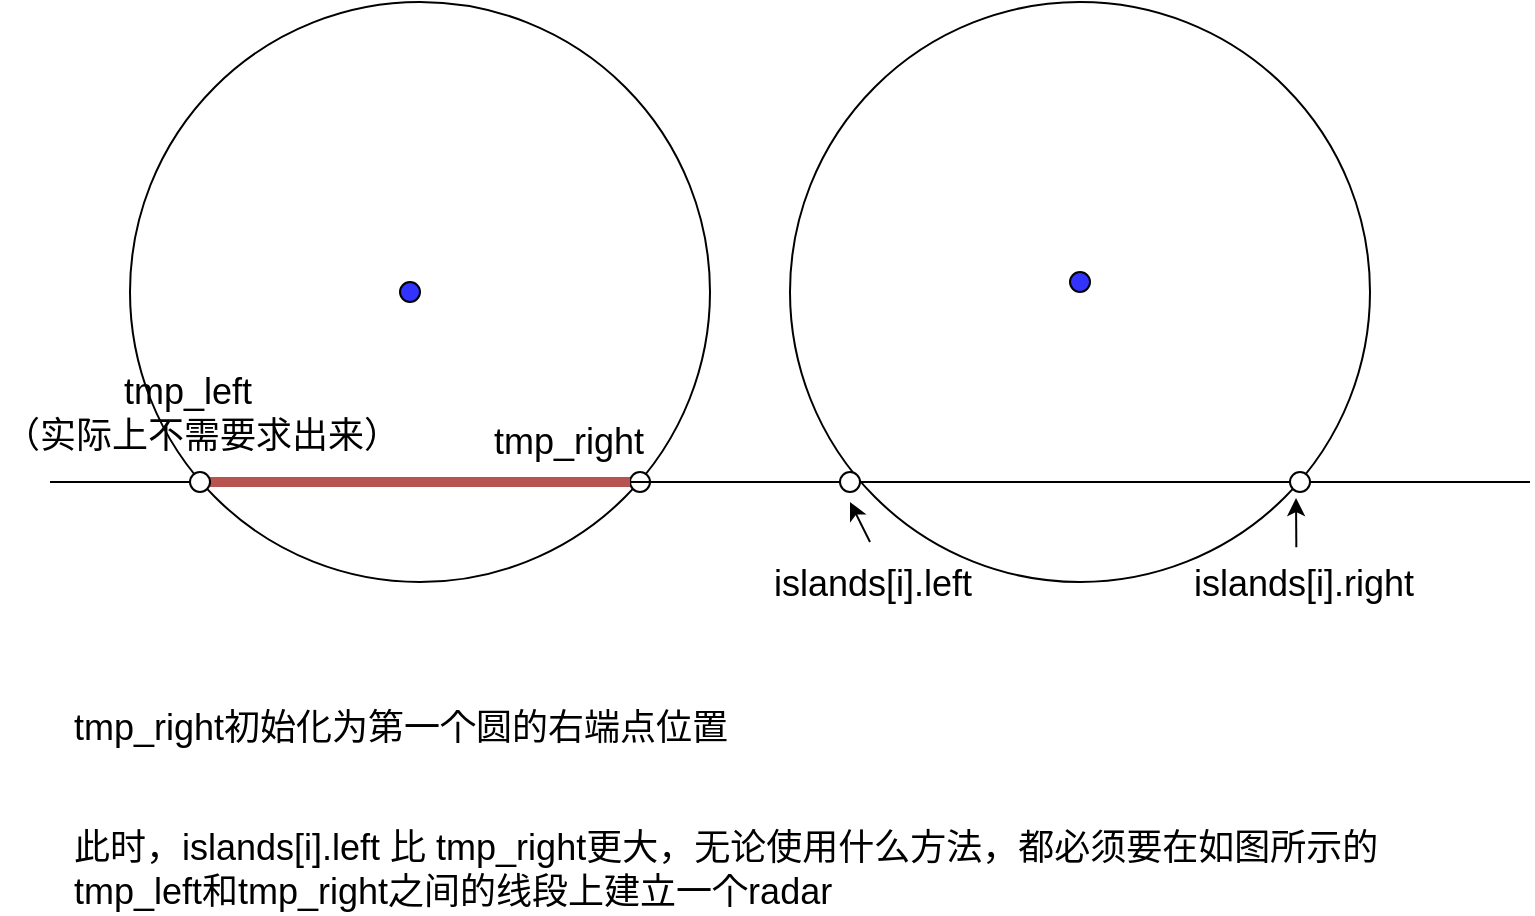 <mxfile version="11.2.5" type="device" pages="4"><diagram id="Bh51wZNrbVjfslKk8sNz" name="situation1"><mxGraphModel dx="1874" dy="572" grid="1" gridSize="10" guides="1" tooltips="1" connect="1" arrows="1" fold="1" page="1" pageScale="1" pageWidth="850" pageHeight="1100" math="0" shadow="0"><root><mxCell id="0"/><mxCell id="1" parent="0"/><mxCell id="l6XM27SVy_2IynQVIL5G-2" value="" style="endArrow=none;html=1;" edge="1" parent="1" source="l6XM27SVy_2IynQVIL5G-11"><mxGeometry width="50" height="50" relative="1" as="geometry"><mxPoint x="20" y="280" as="sourcePoint"/><mxPoint x="760" y="280" as="targetPoint"/></mxGeometry></mxCell><mxCell id="l6XM27SVy_2IynQVIL5G-5" value="" style="ellipse;whiteSpace=wrap;html=1;aspect=fixed;fillColor=none;" vertex="1" parent="1"><mxGeometry x="60" y="40" width="290" height="290" as="geometry"/></mxCell><mxCell id="l6XM27SVy_2IynQVIL5G-7" value="" style="ellipse;whiteSpace=wrap;html=1;aspect=fixed;fillColor=none;" vertex="1" parent="1"><mxGeometry x="390" y="40" width="290" height="290" as="geometry"/></mxCell><mxCell id="l6XM27SVy_2IynQVIL5G-10" value="" style="ellipse;whiteSpace=wrap;html=1;aspect=fixed;fillColor=#ffffff;" vertex="1" parent="1"><mxGeometry x="310" y="275" width="10" height="10" as="geometry"/></mxCell><mxCell id="l6XM27SVy_2IynQVIL5G-11" value="" style="ellipse;whiteSpace=wrap;html=1;aspect=fixed;fillColor=#ffffff;" vertex="1" parent="1"><mxGeometry x="415" y="275" width="10" height="10" as="geometry"/></mxCell><mxCell id="l6XM27SVy_2IynQVIL5G-12" value="" style="endArrow=none;html=1;" edge="1" parent="1" source="McYa25_HW2j7bNDF3guT-5" target="l6XM27SVy_2IynQVIL5G-11"><mxGeometry width="50" height="50" relative="1" as="geometry"><mxPoint x="20" y="280" as="sourcePoint"/><mxPoint x="840" y="280" as="targetPoint"/></mxGeometry></mxCell><mxCell id="l6XM27SVy_2IynQVIL5G-13" value="" style="ellipse;whiteSpace=wrap;html=1;aspect=fixed;fillColor=#ffffff;" vertex="1" parent="1"><mxGeometry x="640" y="275" width="10" height="10" as="geometry"/></mxCell><mxCell id="l6XM27SVy_2IynQVIL5G-15" value="&lt;font style=&quot;font-size: 18px&quot;&gt;tmp_right初始化为第一个圆的右端点位置&lt;/font&gt;" style="text;html=1;resizable=0;points=[];autosize=1;align=left;verticalAlign=top;spacingTop=-4;" vertex="1" parent="1"><mxGeometry x="30" y="390" width="340" height="20" as="geometry"/></mxCell><mxCell id="l6XM27SVy_2IynQVIL5G-17" value="" style="ellipse;whiteSpace=wrap;html=1;aspect=fixed;fillColor=#3333FF;" vertex="1" parent="1"><mxGeometry x="195" y="180" width="10" height="10" as="geometry"/></mxCell><mxCell id="l6XM27SVy_2IynQVIL5G-18" value="" style="ellipse;whiteSpace=wrap;html=1;aspect=fixed;fillColor=#3333FF;" vertex="1" parent="1"><mxGeometry x="530" y="175" width="10" height="10" as="geometry"/></mxCell><mxCell id="l6XM27SVy_2IynQVIL5G-19" value="&lt;span style=&quot;font-size: 18px&quot;&gt;tmp_right&lt;/span&gt;" style="text;html=1;resizable=0;points=[];autosize=1;align=left;verticalAlign=top;spacingTop=-4;" vertex="1" parent="1"><mxGeometry x="240" y="247" width="90" height="20" as="geometry"/></mxCell><mxCell id="l6XM27SVy_2IynQVIL5G-20" value="&lt;span style=&quot;font-size: 18px&quot;&gt;islands[i].left&lt;/span&gt;" style="text;html=1;resizable=0;points=[];autosize=1;align=left;verticalAlign=top;spacingTop=-4;" vertex="1" parent="1"><mxGeometry x="380" y="317.5" width="110" height="20" as="geometry"/></mxCell><mxCell id="l6XM27SVy_2IynQVIL5G-21" value="&lt;span style=&quot;font-size: 18px&quot;&gt;islands[i].right&lt;/span&gt;" style="text;html=1;resizable=0;points=[];autosize=1;align=left;verticalAlign=top;spacingTop=-4;" vertex="1" parent="1"><mxGeometry x="590" y="317.5" width="130" height="20" as="geometry"/></mxCell><mxCell id="l6XM27SVy_2IynQVIL5G-22" value="" style="endArrow=classic;html=1;" edge="1" parent="1"><mxGeometry width="50" height="50" relative="1" as="geometry"><mxPoint x="430" y="310" as="sourcePoint"/><mxPoint x="420" y="290" as="targetPoint"/></mxGeometry></mxCell><mxCell id="l6XM27SVy_2IynQVIL5G-23" value="" style="endArrow=classic;html=1;exitX=0.409;exitY=-0.245;exitDx=0;exitDy=0;exitPerimeter=0;" edge="1" parent="1" source="l6XM27SVy_2IynQVIL5G-21"><mxGeometry width="50" height="50" relative="1" as="geometry"><mxPoint x="440" y="320" as="sourcePoint"/><mxPoint x="643" y="288" as="targetPoint"/></mxGeometry></mxCell><mxCell id="McYa25_HW2j7bNDF3guT-2" value="&lt;font style=&quot;font-size: 18px&quot;&gt;此时，islands[i].left 比 tmp_right更大，无论使用什么方法，都必须要在如图所示的&lt;br&gt;tmp_left和tmp_right之间的线段上建立一个radar&lt;br&gt;&lt;/font&gt;" style="text;html=1;resizable=0;points=[];autosize=1;align=left;verticalAlign=top;spacingTop=-4;" vertex="1" parent="1"><mxGeometry x="30" y="450" width="670" height="30" as="geometry"/></mxCell><mxCell id="McYa25_HW2j7bNDF3guT-3" value="" style="endArrow=none;html=1;strokeColor=#b85450;strokeWidth=5;fillColor=#f8cecc;" edge="1" parent="1"><mxGeometry width="50" height="50" relative="1" as="geometry"><mxPoint x="100" y="280" as="sourcePoint"/><mxPoint x="310" y="280" as="targetPoint"/></mxGeometry></mxCell><mxCell id="McYa25_HW2j7bNDF3guT-4" value="&lt;span style=&quot;font-size: 18px&quot;&gt;&amp;nbsp; &amp;nbsp; &amp;nbsp; &amp;nbsp; &amp;nbsp; &amp;nbsp; tmp_left&lt;br&gt;（实际上不需要求出来）&lt;/span&gt;" style="text;html=1;resizable=0;points=[];autosize=1;align=left;verticalAlign=top;spacingTop=-4;" vertex="1" parent="1"><mxGeometry x="-5" y="222" width="210" height="30" as="geometry"/></mxCell><mxCell id="McYa25_HW2j7bNDF3guT-5" value="" style="ellipse;whiteSpace=wrap;html=1;aspect=fixed;fillColor=#ffffff;" vertex="1" parent="1"><mxGeometry x="90" y="275" width="10" height="10" as="geometry"/></mxCell><mxCell id="McYa25_HW2j7bNDF3guT-6" value="" style="endArrow=none;html=1;" edge="1" parent="1" target="McYa25_HW2j7bNDF3guT-5"><mxGeometry width="50" height="50" relative="1" as="geometry"><mxPoint x="20" y="280" as="sourcePoint"/><mxPoint x="415" y="280" as="targetPoint"/></mxGeometry></mxCell></root></mxGraphModel></diagram><diagram id="FvRH6GIrSwoJxI5aM0E4" name="situation2"><mxGraphModel dx="1874" dy="572" grid="1" gridSize="10" guides="1" tooltips="1" connect="1" arrows="1" fold="1" page="1" pageScale="1" pageWidth="850" pageHeight="1100" math="0" shadow="0"><root><mxCell id="fRN444eOPJzCHGAu8ZKv-0"/><mxCell id="fRN444eOPJzCHGAu8ZKv-1" parent="fRN444eOPJzCHGAu8ZKv-0"/><mxCell id="zDXR4w4wRocEuBivZmt9-1" value="" style="ellipse;whiteSpace=wrap;html=1;aspect=fixed;fillColor=none;" vertex="1" parent="fRN444eOPJzCHGAu8ZKv-1"><mxGeometry x="60" y="40" width="290" height="290" as="geometry"/></mxCell><mxCell id="zDXR4w4wRocEuBivZmt9-2" value="" style="ellipse;whiteSpace=wrap;html=1;aspect=fixed;fillColor=none;" vertex="1" parent="fRN444eOPJzCHGAu8ZKv-1"><mxGeometry x="175" y="45" width="290" height="290" as="geometry"/></mxCell><mxCell id="zDXR4w4wRocEuBivZmt9-9" value="" style="ellipse;whiteSpace=wrap;html=1;aspect=fixed;fillColor=#3333FF;" vertex="1" parent="fRN444eOPJzCHGAu8ZKv-1"><mxGeometry x="195" y="180" width="10" height="10" as="geometry"/></mxCell><mxCell id="zDXR4w4wRocEuBivZmt9-10" value="" style="ellipse;whiteSpace=wrap;html=1;aspect=fixed;fillColor=#3333FF;" vertex="1" parent="fRN444eOPJzCHGAu8ZKv-1"><mxGeometry x="320" y="180" width="10" height="10" as="geometry"/></mxCell><mxCell id="zDXR4w4wRocEuBivZmt9-11" value="&lt;span style=&quot;font-size: 18px&quot;&gt;tmp_right&lt;/span&gt;" style="text;html=1;resizable=0;points=[];autosize=1;align=left;verticalAlign=top;spacingTop=-4;" vertex="1" parent="fRN444eOPJzCHGAu8ZKv-1"><mxGeometry x="265" y="247" width="90" height="20" as="geometry"/></mxCell><mxCell id="zDXR4w4wRocEuBivZmt9-12" value="&lt;span style=&quot;font-size: 18px&quot;&gt;islands[i].left&lt;/span&gt;" style="text;html=1;resizable=0;points=[];autosize=1;align=left;verticalAlign=top;spacingTop=-4;" vertex="1" parent="fRN444eOPJzCHGAu8ZKv-1"><mxGeometry x="175" y="322.5" width="110" height="20" as="geometry"/></mxCell><mxCell id="zDXR4w4wRocEuBivZmt9-13" value="&lt;span style=&quot;font-size: 18px&quot;&gt;islands[i].right&lt;/span&gt;" style="text;html=1;resizable=0;points=[];autosize=1;align=left;verticalAlign=top;spacingTop=-4;" vertex="1" parent="fRN444eOPJzCHGAu8ZKv-1"><mxGeometry x="380" y="322.5" width="130" height="20" as="geometry"/></mxCell><mxCell id="zDXR4w4wRocEuBivZmt9-14" value="" style="endArrow=classic;html=1;" edge="1" parent="fRN444eOPJzCHGAu8ZKv-1"><mxGeometry width="50" height="50" relative="1" as="geometry"><mxPoint x="225" y="315" as="sourcePoint"/><mxPoint x="215" y="295" as="targetPoint"/></mxGeometry></mxCell><mxCell id="zDXR4w4wRocEuBivZmt9-15" value="" style="endArrow=classic;html=1;exitX=0.409;exitY=-0.245;exitDx=0;exitDy=0;exitPerimeter=0;" edge="1" parent="fRN444eOPJzCHGAu8ZKv-1" source="zDXR4w4wRocEuBivZmt9-13"><mxGeometry width="50" height="50" relative="1" as="geometry"><mxPoint x="230" y="325" as="sourcePoint"/><mxPoint x="433" y="293" as="targetPoint"/></mxGeometry></mxCell><mxCell id="zDXR4w4wRocEuBivZmt9-20" value="" style="endArrow=none;html=1;strokeWidth=1;" edge="1" parent="fRN444eOPJzCHGAu8ZKv-1" source="zDXR4w4wRocEuBivZmt9-7"><mxGeometry width="50" height="50" relative="1" as="geometry"><mxPoint y="279" as="sourcePoint"/><mxPoint x="550" y="279" as="targetPoint"/></mxGeometry></mxCell><mxCell id="zDXR4w4wRocEuBivZmt9-7" value="" style="ellipse;whiteSpace=wrap;html=1;aspect=fixed;fillColor=#ffffff;" vertex="1" parent="fRN444eOPJzCHGAu8ZKv-1"><mxGeometry x="430" y="275" width="10" height="10" as="geometry"/></mxCell><mxCell id="zDXR4w4wRocEuBivZmt9-21" value="" style="endArrow=none;html=1;strokeWidth=1;" edge="1" parent="fRN444eOPJzCHGAu8ZKv-1" source="zDXR4w4wRocEuBivZmt9-4" target="zDXR4w4wRocEuBivZmt9-7"><mxGeometry width="50" height="50" relative="1" as="geometry"><mxPoint y="279" as="sourcePoint"/><mxPoint x="780" y="279" as="targetPoint"/></mxGeometry></mxCell><mxCell id="zDXR4w4wRocEuBivZmt9-4" value="" style="ellipse;whiteSpace=wrap;html=1;aspect=fixed;fillColor=#ffffff;" vertex="1" parent="fRN444eOPJzCHGAu8ZKv-1"><mxGeometry x="310" y="275" width="10" height="10" as="geometry"/></mxCell><mxCell id="zDXR4w4wRocEuBivZmt9-22" value="" style="endArrow=none;html=1;strokeWidth=1;exitX=0;exitY=0.5;exitDx=0;exitDy=0;" edge="1" parent="fRN444eOPJzCHGAu8ZKv-1" source="zDXR4w4wRocEuBivZmt9-5" target="zDXR4w4wRocEuBivZmt9-4"><mxGeometry width="50" height="50" relative="1" as="geometry"><mxPoint y="279" as="sourcePoint"/><mxPoint x="430.0" y="279.989" as="targetPoint"/></mxGeometry></mxCell><mxCell id="zDXR4w4wRocEuBivZmt9-5" value="" style="ellipse;whiteSpace=wrap;html=1;aspect=fixed;fillColor=#ffffff;" vertex="1" parent="fRN444eOPJzCHGAu8ZKv-1"><mxGeometry x="205" y="275" width="10" height="10" as="geometry"/></mxCell><mxCell id="zDXR4w4wRocEuBivZmt9-24" value="" style="endArrow=none;html=1;strokeWidth=1;" edge="1" parent="fRN444eOPJzCHGAu8ZKv-1" target="zDXR4w4wRocEuBivZmt9-5"><mxGeometry width="50" height="50" relative="1" as="geometry"><mxPoint y="279" as="sourcePoint"/><mxPoint x="310.0" y="279.984" as="targetPoint"/></mxGeometry></mxCell><mxCell id="9RIuTk-CVbC2iBzcAwYx-0" value="&lt;span style=&quot;font-size: 18px&quot;&gt;第二种情况：&lt;/span&gt;&lt;span style=&quot;font-size: 18px&quot;&gt;islands[i].right&amp;gt;tmp_right&lt;br&gt;&lt;br&gt;此时&amp;nbsp; [&lt;/span&gt;&lt;span style=&quot;font-size: 18px&quot;&gt;islands[i].left，&lt;/span&gt;&lt;span style=&quot;font-size: 18px&quot;&gt;tmp_right] 之间的线段仍然是贪心的最优选择，&lt;br&gt;因为雷达建立在 [islands[i].left，tmp_right] 之间，即可多覆盖到一个&lt;br&gt;岛屿，就不需要&lt;br&gt;&lt;/span&gt;" style="text;html=1;resizable=0;points=[];autosize=1;align=left;verticalAlign=top;spacingTop=-4;" vertex="1" parent="fRN444eOPJzCHGAu8ZKv-1"><mxGeometry x="-60.1" y="430" width="560" height="80" as="geometry"/></mxCell><mxCell id="zDXR4w4wRocEuBivZmt9-18" value="" style="endArrow=none;html=1;strokeWidth=5;fillColor=#f8cecc;strokeColor=#FF0000;exitX=0.5;exitY=0.5;exitDx=0;exitDy=0;exitPerimeter=0;" edge="1" parent="fRN444eOPJzCHGAu8ZKv-1" source="zDXR4w4wRocEuBivZmt9-5"><mxGeometry width="50" height="50" relative="1" as="geometry"><mxPoint x="220" y="280" as="sourcePoint"/><mxPoint x="310" y="280" as="targetPoint"/></mxGeometry></mxCell></root></mxGraphModel></diagram><diagram id="v2yIn0vUuOP5gHvr7icV" name="situation3"><mxGraphModel dx="1874" dy="572" grid="1" gridSize="10" guides="1" tooltips="1" connect="1" arrows="1" fold="1" page="1" pageScale="1" pageWidth="850" pageHeight="1100" math="0" shadow="0"><root><mxCell id="ZhZ2xoi_DpEznFXO2PWg-0"/><mxCell id="ZhZ2xoi_DpEznFXO2PWg-1" parent="ZhZ2xoi_DpEznFXO2PWg-0"/><mxCell id="gCZWTeb3VdkbzGYlSHrA-1" value="" style="endArrow=none;html=1;strokeWidth=5;strokeColor=#FF0000;exitX=1;exitY=0.5;exitDx=0;exitDy=0;" edge="1" parent="ZhZ2xoi_DpEznFXO2PWg-1" source="H6dUq-wGa0V8G_7jWHaN-16"><mxGeometry width="50" height="50" relative="1" as="geometry"><mxPoint x="120" y="460" as="sourcePoint"/><mxPoint x="300" y="280" as="targetPoint"/></mxGeometry></mxCell><mxCell id="H6dUq-wGa0V8G_7jWHaN-0" value="" style="ellipse;whiteSpace=wrap;html=1;aspect=fixed;fillColor=none;" vertex="1" parent="ZhZ2xoi_DpEznFXO2PWg-1"><mxGeometry x="60" y="40" width="290" height="290" as="geometry"/></mxCell><mxCell id="H6dUq-wGa0V8G_7jWHaN-1" value="" style="ellipse;whiteSpace=wrap;html=1;aspect=fixed;fillColor=none;" vertex="1" parent="ZhZ2xoi_DpEznFXO2PWg-1"><mxGeometry x="70" y="20" width="290" height="290" as="geometry"/></mxCell><mxCell id="H6dUq-wGa0V8G_7jWHaN-3" value="" style="ellipse;whiteSpace=wrap;html=1;aspect=fixed;fillColor=#3333FF;" vertex="1" parent="ZhZ2xoi_DpEznFXO2PWg-1"><mxGeometry x="195" y="180" width="10" height="10" as="geometry"/></mxCell><mxCell id="H6dUq-wGa0V8G_7jWHaN-4" value="" style="ellipse;whiteSpace=wrap;html=1;aspect=fixed;fillColor=#3333FF;" vertex="1" parent="ZhZ2xoi_DpEznFXO2PWg-1"><mxGeometry x="210" y="165" width="10" height="10" as="geometry"/></mxCell><mxCell id="H6dUq-wGa0V8G_7jWHaN-5" value="&lt;span style=&quot;font-size: 18px&quot;&gt;tmp_right&lt;/span&gt;" style="text;html=1;resizable=0;points=[];autosize=1;align=left;verticalAlign=top;spacingTop=-4;" vertex="1" parent="ZhZ2xoi_DpEznFXO2PWg-1"><mxGeometry x="330" y="257" width="90" height="20" as="geometry"/></mxCell><mxCell id="H6dUq-wGa0V8G_7jWHaN-6" value="&lt;span style=&quot;font-size: 18px&quot;&gt;islands[i].left&lt;/span&gt;" style="text;html=1;resizable=0;points=[];autosize=1;align=left;verticalAlign=top;spacingTop=-4;" vertex="1" parent="ZhZ2xoi_DpEznFXO2PWg-1"><mxGeometry x="90" y="322.5" width="110" height="20" as="geometry"/></mxCell><mxCell id="H6dUq-wGa0V8G_7jWHaN-7" value="&lt;span style=&quot;font-size: 18px&quot;&gt;islands[i].right&lt;/span&gt;" style="text;html=1;resizable=0;points=[];autosize=1;align=left;verticalAlign=top;spacingTop=-4;" vertex="1" parent="ZhZ2xoi_DpEznFXO2PWg-1"><mxGeometry x="245" y="322.5" width="130" height="20" as="geometry"/></mxCell><mxCell id="H6dUq-wGa0V8G_7jWHaN-8" value="" style="endArrow=classic;html=1;" edge="1" parent="ZhZ2xoi_DpEznFXO2PWg-1"><mxGeometry width="50" height="50" relative="1" as="geometry"><mxPoint x="140" y="315" as="sourcePoint"/><mxPoint x="130" y="295" as="targetPoint"/></mxGeometry></mxCell><mxCell id="H6dUq-wGa0V8G_7jWHaN-9" value="" style="endArrow=classic;html=1;exitX=0.409;exitY=-0.245;exitDx=0;exitDy=0;exitPerimeter=0;" edge="1" parent="ZhZ2xoi_DpEznFXO2PWg-1" source="H6dUq-wGa0V8G_7jWHaN-7"><mxGeometry width="50" height="50" relative="1" as="geometry"><mxPoint x="95" y="325" as="sourcePoint"/><mxPoint x="298" y="293" as="targetPoint"/></mxGeometry></mxCell><mxCell id="H6dUq-wGa0V8G_7jWHaN-11" value="" style="endArrow=none;html=1;strokeWidth=1;" edge="1" parent="ZhZ2xoi_DpEznFXO2PWg-1" source="H6dUq-wGa0V8G_7jWHaN-12"><mxGeometry width="50" height="50" relative="1" as="geometry"><mxPoint y="279" as="sourcePoint"/><mxPoint x="520" y="279" as="targetPoint"/></mxGeometry></mxCell><mxCell id="H6dUq-wGa0V8G_7jWHaN-12" value="" style="ellipse;whiteSpace=wrap;html=1;aspect=fixed;fillColor=#ffffff;" vertex="1" parent="ZhZ2xoi_DpEznFXO2PWg-1"><mxGeometry x="295" y="275" width="10" height="10" as="geometry"/></mxCell><mxCell id="H6dUq-wGa0V8G_7jWHaN-13" value="" style="endArrow=none;html=1;strokeWidth=1;" edge="1" parent="ZhZ2xoi_DpEznFXO2PWg-1" source="H6dUq-wGa0V8G_7jWHaN-14" target="H6dUq-wGa0V8G_7jWHaN-12"><mxGeometry width="50" height="50" relative="1" as="geometry"><mxPoint y="279" as="sourcePoint"/><mxPoint x="780" y="279" as="targetPoint"/></mxGeometry></mxCell><mxCell id="H6dUq-wGa0V8G_7jWHaN-14" value="" style="ellipse;whiteSpace=wrap;html=1;aspect=fixed;fillColor=#ffffff;" vertex="1" parent="ZhZ2xoi_DpEznFXO2PWg-1"><mxGeometry x="310" y="275" width="10" height="10" as="geometry"/></mxCell><mxCell id="H6dUq-wGa0V8G_7jWHaN-16" value="" style="ellipse;whiteSpace=wrap;html=1;aspect=fixed;fillColor=#ffffff;" vertex="1" parent="ZhZ2xoi_DpEznFXO2PWg-1"><mxGeometry x="120" y="275" width="10" height="10" as="geometry"/></mxCell><mxCell id="H6dUq-wGa0V8G_7jWHaN-17" value="" style="endArrow=none;html=1;strokeWidth=1;" edge="1" parent="ZhZ2xoi_DpEznFXO2PWg-1" target="H6dUq-wGa0V8G_7jWHaN-16"><mxGeometry width="50" height="50" relative="1" as="geometry"><mxPoint y="279" as="sourcePoint"/><mxPoint x="310.0" y="279.984" as="targetPoint"/></mxGeometry></mxCell><mxCell id="CNhZJ9DQXs-LrDQN97ob-0" value="&lt;font style=&quot;font-size: 18px&quot;&gt;第三种情况&amp;nbsp; ：islands[i].right&amp;lt;tmp_right&lt;br&gt;&lt;br&gt;因此可以将tmp_right更新为更小的那个值，&lt;br&gt;此时贪心的选择还是类似，都是为了让这个将要添加的radar，尽可能覆盖更多的island&lt;br&gt;&lt;br&gt;&lt;/font&gt;" style="text;html=1;resizable=0;points=[];autosize=1;align=left;verticalAlign=top;spacingTop=-4;" vertex="1" parent="ZhZ2xoi_DpEznFXO2PWg-1"><mxGeometry x="-70" y="410" width="700" height="80" as="geometry"/></mxCell></root></mxGraphModel></diagram><diagram id="mD5mhWsNBUVUV5BSqlBU" name="situation4"><mxGraphModel dx="1024" dy="572" grid="1" gridSize="10" guides="1" tooltips="1" connect="1" arrows="1" fold="1" page="1" pageScale="1" pageWidth="850" pageHeight="1100" math="0" shadow="0"><root><mxCell id="KvZkrSgvHEw70t8zBhae-0"/><mxCell id="KvZkrSgvHEw70t8zBhae-1" parent="KvZkrSgvHEw70t8zBhae-0"/></root></mxGraphModel></diagram></mxfile>